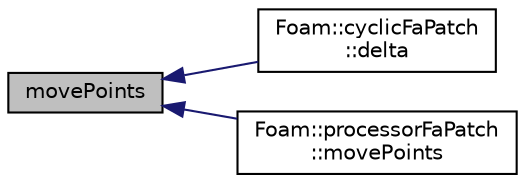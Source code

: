 digraph "movePoints"
{
  bgcolor="transparent";
  edge [fontname="Helvetica",fontsize="10",labelfontname="Helvetica",labelfontsize="10"];
  node [fontname="Helvetica",fontsize="10",shape=record];
  rankdir="LR";
  Node1 [label="movePoints",height=0.2,width=0.4,color="black", fillcolor="grey75", style="filled" fontcolor="black"];
  Node1 -> Node2 [dir="back",color="midnightblue",fontsize="10",style="solid",fontname="Helvetica"];
  Node2 [label="Foam::cyclicFaPatch\l::delta",height=0.2,width=0.4,color="black",URL="$classFoam_1_1cyclicFaPatch.html#a7a789bc5f9f58b359455dee1b4f85950",tooltip="Return delta (P to N) vectors across coupled patch. "];
  Node1 -> Node3 [dir="back",color="midnightblue",fontsize="10",style="solid",fontname="Helvetica"];
  Node3 [label="Foam::processorFaPatch\l::movePoints",height=0.2,width=0.4,color="black",URL="$classFoam_1_1processorFaPatch.html#ab62834098bae1d3887f578c700754f39",tooltip="Correct patches after moving points. "];
}
